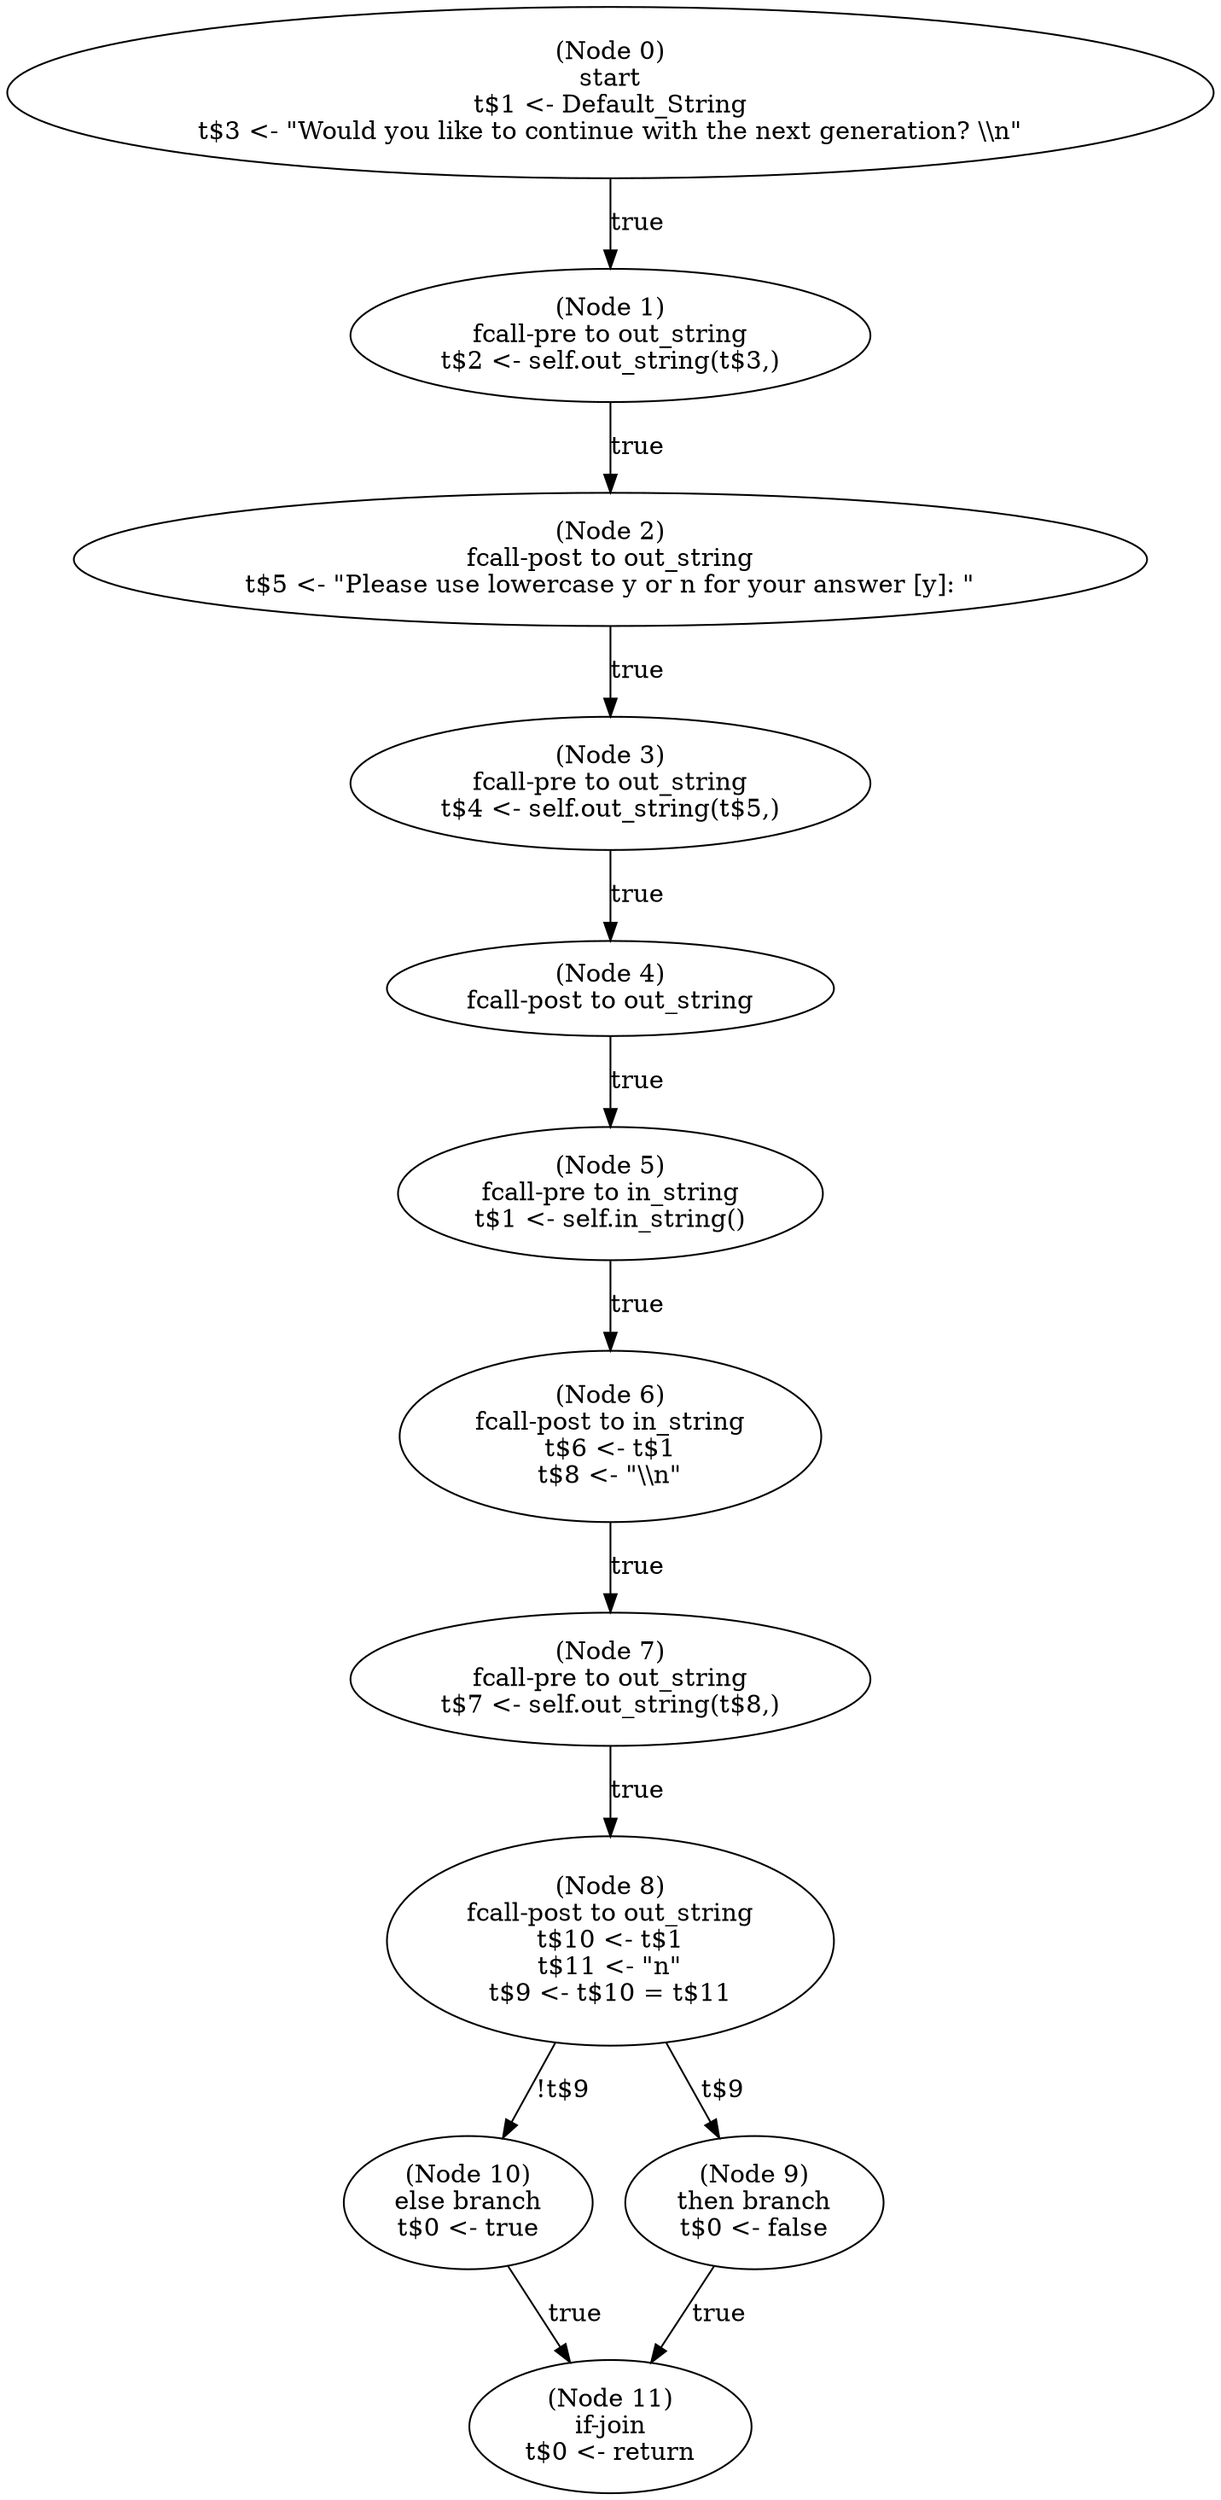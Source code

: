 digraph prompt_pre {
  n0 [label="(Node 0)\nstart\nt$1 <- Default_String\nt$3 <- \"Would you like to continue with the next generation? \\\\n\"\n"];
 n0 -> n1 [label="true"];
  n1 [label="(Node 1)\nfcall-pre to out_string\nt$2 <- self.out_string(t$3,)\n"];
 n1 -> n2 [label="true"];
  n2 [label="(Node 2)\nfcall-post to out_string\nt$5 <- \"Please use lowercase y or n for your answer [y]: \"\n"];
 n2 -> n3 [label="true"];
  n3 [label="(Node 3)\nfcall-pre to out_string\nt$4 <- self.out_string(t$5,)\n"];
 n3 -> n4 [label="true"];
  n4 [label="(Node 4)\nfcall-post to out_string\n"];
 n4 -> n5 [label="true"];
  n5 [label="(Node 5)\nfcall-pre to in_string\nt$1 <- self.in_string()\n"];
 n5 -> n6 [label="true"];
  n6 [label="(Node 6)\nfcall-post to in_string\nt$6 <- t$1\nt$8 <- \"\\\\n\"\n"];
 n6 -> n7 [label="true"];
  n7 [label="(Node 7)\nfcall-pre to out_string\nt$7 <- self.out_string(t$8,)\n"];
 n7 -> n8 [label="true"];
  n8 [label="(Node 8)\nfcall-post to out_string\nt$10 <- t$1\nt$11 <- \"n\"\nt$9 <- t$10 = t$11\n"];
 n8 -> n10 [label="!t$9"];
 n8 -> n9 [label="t$9"];
  n9 [label="(Node 9)\nthen branch\nt$0 <- false\n"];
 n9 -> n11 [label="true"];
  n10 [label="(Node 10)\nelse branch\nt$0 <- true\n"];
 n10 -> n11 [label="true"];
  n11 [label="(Node 11)\nif-join\nt$0 <- return\n"];
}
